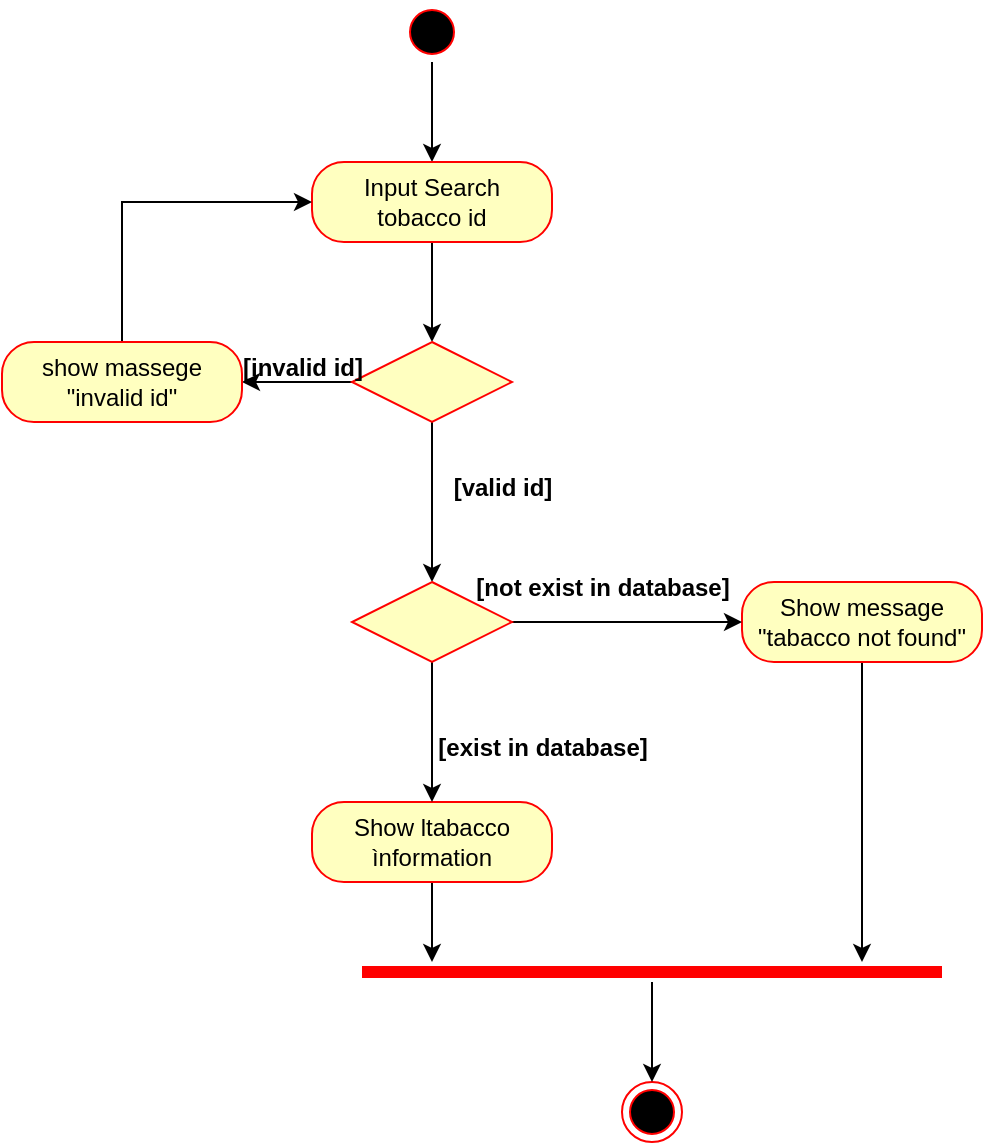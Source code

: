 <mxfile version="21.6.1" type="device" pages="2">
  <diagram name="Page-1" id="x_AlVSORfNbmBOWKtacg">
    <mxGraphModel dx="1036" dy="606" grid="1" gridSize="10" guides="1" tooltips="1" connect="1" arrows="1" fold="1" page="1" pageScale="1" pageWidth="850" pageHeight="1100" math="0" shadow="0">
      <root>
        <mxCell id="0" />
        <mxCell id="1" parent="0" />
        <mxCell id="3Cb5WV4ifFVafpPT9-FD-2" style="edgeStyle=orthogonalEdgeStyle;rounded=0;orthogonalLoop=1;jettySize=auto;html=1;exitX=0.5;exitY=1;exitDx=0;exitDy=0;entryX=0.5;entryY=0;entryDx=0;entryDy=0;" parent="1" source="wNARSVq773CqA9ZLCm-m-8" target="wNARSVq773CqA9ZLCm-m-10" edge="1">
          <mxGeometry relative="1" as="geometry" />
        </mxCell>
        <mxCell id="wNARSVq773CqA9ZLCm-m-8" value="" style="ellipse;html=1;shape=startState;fillColor=#000000;strokeColor=#ff0000;" parent="1" vertex="1">
          <mxGeometry x="230" y="30" width="30" height="30" as="geometry" />
        </mxCell>
        <mxCell id="wNARSVq773CqA9ZLCm-m-19" style="edgeStyle=orthogonalEdgeStyle;rounded=0;orthogonalLoop=1;jettySize=auto;html=1;exitX=0.5;exitY=1;exitDx=0;exitDy=0;entryX=0.5;entryY=0;entryDx=0;entryDy=0;" parent="1" source="wNARSVq773CqA9ZLCm-m-10" target="wNARSVq773CqA9ZLCm-m-12" edge="1">
          <mxGeometry relative="1" as="geometry" />
        </mxCell>
        <mxCell id="wNARSVq773CqA9ZLCm-m-10" value="Input Search&lt;br&gt;tobacco id" style="rounded=1;whiteSpace=wrap;html=1;arcSize=40;fontColor=#000000;fillColor=#ffffc0;strokeColor=#ff0000;" parent="1" vertex="1">
          <mxGeometry x="185" y="110" width="120" height="40" as="geometry" />
        </mxCell>
        <mxCell id="3Cb5WV4ifFVafpPT9-FD-5" style="edgeStyle=orthogonalEdgeStyle;rounded=0;orthogonalLoop=1;jettySize=auto;html=1;exitX=0;exitY=0.5;exitDx=0;exitDy=0;entryX=1;entryY=0.5;entryDx=0;entryDy=0;" parent="1" source="wNARSVq773CqA9ZLCm-m-12" target="3Cb5WV4ifFVafpPT9-FD-3" edge="1">
          <mxGeometry relative="1" as="geometry" />
        </mxCell>
        <mxCell id="3Cb5WV4ifFVafpPT9-FD-11" style="edgeStyle=orthogonalEdgeStyle;rounded=0;orthogonalLoop=1;jettySize=auto;html=1;exitX=0.5;exitY=1;exitDx=0;exitDy=0;entryX=0.5;entryY=0;entryDx=0;entryDy=0;" parent="1" source="wNARSVq773CqA9ZLCm-m-12" target="3Cb5WV4ifFVafpPT9-FD-8" edge="1">
          <mxGeometry relative="1" as="geometry" />
        </mxCell>
        <mxCell id="wNARSVq773CqA9ZLCm-m-12" value="" style="rhombus;whiteSpace=wrap;html=1;fontColor=#000000;fillColor=#ffffc0;strokeColor=#ff0000;" parent="1" vertex="1">
          <mxGeometry x="205" y="200" width="80" height="40" as="geometry" />
        </mxCell>
        <mxCell id="3Cb5WV4ifFVafpPT9-FD-17" style="edgeStyle=orthogonalEdgeStyle;rounded=0;orthogonalLoop=1;jettySize=auto;html=1;exitX=0.5;exitY=1;exitDx=0;exitDy=0;" parent="1" source="wNARSVq773CqA9ZLCm-m-20" edge="1">
          <mxGeometry relative="1" as="geometry">
            <mxPoint x="460" y="510" as="targetPoint" />
          </mxGeometry>
        </mxCell>
        <mxCell id="wNARSVq773CqA9ZLCm-m-20" value="Show message&lt;br&gt;&quot;tabacco not found&quot;" style="rounded=1;whiteSpace=wrap;html=1;arcSize=40;fontColor=#000000;fillColor=#ffffc0;strokeColor=#ff0000;" parent="1" vertex="1">
          <mxGeometry x="400" y="320" width="120" height="40" as="geometry" />
        </mxCell>
        <mxCell id="wNARSVq773CqA9ZLCm-m-28" value="" style="ellipse;html=1;shape=endState;fillColor=#000000;strokeColor=#ff0000;" parent="1" vertex="1">
          <mxGeometry x="340" y="570" width="30" height="30" as="geometry" />
        </mxCell>
        <mxCell id="3Cb5WV4ifFVafpPT9-FD-18" style="edgeStyle=orthogonalEdgeStyle;rounded=0;orthogonalLoop=1;jettySize=auto;html=1;exitX=0.5;exitY=1;exitDx=0;exitDy=0;" parent="1" source="wNARSVq773CqA9ZLCm-m-29" edge="1">
          <mxGeometry relative="1" as="geometry">
            <mxPoint x="245" y="510" as="targetPoint" />
          </mxGeometry>
        </mxCell>
        <mxCell id="wNARSVq773CqA9ZLCm-m-29" value="Show ltabacco&lt;br&gt;ìnformation" style="rounded=1;whiteSpace=wrap;html=1;arcSize=40;fontColor=#000000;fillColor=#ffffc0;strokeColor=#ff0000;" parent="1" vertex="1">
          <mxGeometry x="185" y="430" width="120" height="40" as="geometry" />
        </mxCell>
        <mxCell id="3Cb5WV4ifFVafpPT9-FD-7" style="edgeStyle=orthogonalEdgeStyle;rounded=0;orthogonalLoop=1;jettySize=auto;html=1;exitX=0.5;exitY=0;exitDx=0;exitDy=0;entryX=0;entryY=0.5;entryDx=0;entryDy=0;" parent="1" source="3Cb5WV4ifFVafpPT9-FD-3" target="wNARSVq773CqA9ZLCm-m-10" edge="1">
          <mxGeometry relative="1" as="geometry">
            <mxPoint x="180" y="130" as="targetPoint" />
            <Array as="points">
              <mxPoint x="90" y="130" />
            </Array>
          </mxGeometry>
        </mxCell>
        <mxCell id="3Cb5WV4ifFVafpPT9-FD-3" value="show massege&lt;br&gt;&quot;invalid id&quot;" style="rounded=1;whiteSpace=wrap;html=1;arcSize=40;fontColor=#000000;fillColor=#ffffc0;strokeColor=#ff0000;" parent="1" vertex="1">
          <mxGeometry x="30" y="200" width="120" height="40" as="geometry" />
        </mxCell>
        <mxCell id="3Cb5WV4ifFVafpPT9-FD-6" value="[invalid id]" style="text;align=center;fontStyle=1;verticalAlign=middle;spacingLeft=3;spacingRight=3;strokeColor=none;rotatable=0;points=[[0,0.5],[1,0.5]];portConstraint=eastwest;html=1;" parent="1" vertex="1">
          <mxGeometry x="140" y="200" width="80" height="26" as="geometry" />
        </mxCell>
        <mxCell id="3Cb5WV4ifFVafpPT9-FD-12" style="edgeStyle=orthogonalEdgeStyle;rounded=0;orthogonalLoop=1;jettySize=auto;html=1;exitX=1;exitY=0.5;exitDx=0;exitDy=0;entryX=0;entryY=0.5;entryDx=0;entryDy=0;" parent="1" source="3Cb5WV4ifFVafpPT9-FD-8" target="wNARSVq773CqA9ZLCm-m-20" edge="1">
          <mxGeometry relative="1" as="geometry" />
        </mxCell>
        <mxCell id="3Cb5WV4ifFVafpPT9-FD-13" style="edgeStyle=orthogonalEdgeStyle;rounded=0;orthogonalLoop=1;jettySize=auto;html=1;exitX=0.5;exitY=1;exitDx=0;exitDy=0;entryX=0.5;entryY=0;entryDx=0;entryDy=0;" parent="1" source="3Cb5WV4ifFVafpPT9-FD-8" target="wNARSVq773CqA9ZLCm-m-29" edge="1">
          <mxGeometry relative="1" as="geometry" />
        </mxCell>
        <mxCell id="3Cb5WV4ifFVafpPT9-FD-8" value="" style="rhombus;whiteSpace=wrap;html=1;fontColor=#000000;fillColor=#ffffc0;strokeColor=#ff0000;" parent="1" vertex="1">
          <mxGeometry x="205" y="320" width="80" height="40" as="geometry" />
        </mxCell>
        <mxCell id="3Cb5WV4ifFVafpPT9-FD-14" value="[valid id]" style="text;align=center;fontStyle=1;verticalAlign=middle;spacingLeft=3;spacingRight=3;strokeColor=none;rotatable=0;points=[[0,0.5],[1,0.5]];portConstraint=eastwest;html=1;" parent="1" vertex="1">
          <mxGeometry x="240" y="260" width="80" height="26" as="geometry" />
        </mxCell>
        <mxCell id="3Cb5WV4ifFVafpPT9-FD-19" value="" style="edgeStyle=orthogonalEdgeStyle;rounded=0;orthogonalLoop=1;jettySize=auto;html=1;" parent="1" source="3Cb5WV4ifFVafpPT9-FD-15" target="wNARSVq773CqA9ZLCm-m-28" edge="1">
          <mxGeometry relative="1" as="geometry" />
        </mxCell>
        <mxCell id="3Cb5WV4ifFVafpPT9-FD-15" value="" style="shape=line;html=1;strokeWidth=6;strokeColor=#ff0000;" parent="1" vertex="1">
          <mxGeometry x="210" y="510" width="290" height="10" as="geometry" />
        </mxCell>
        <mxCell id="3Cb5WV4ifFVafpPT9-FD-20" value="[not&amp;nbsp;exist in database]" style="text;align=center;fontStyle=1;verticalAlign=middle;spacingLeft=3;spacingRight=3;strokeColor=none;rotatable=0;points=[[0,0.5],[1,0.5]];portConstraint=eastwest;html=1;" parent="1" vertex="1">
          <mxGeometry x="290" y="310" width="80" height="26" as="geometry" />
        </mxCell>
        <mxCell id="3Cb5WV4ifFVafpPT9-FD-22" value="[exist in database]" style="text;align=center;fontStyle=1;verticalAlign=middle;spacingLeft=3;spacingRight=3;strokeColor=none;rotatable=0;points=[[0,0.5],[1,0.5]];portConstraint=eastwest;html=1;" parent="1" vertex="1">
          <mxGeometry x="260" y="390" width="80" height="26" as="geometry" />
        </mxCell>
      </root>
    </mxGraphModel>
  </diagram>
  <diagram id="1IVD9YQslpGo2RtqLkLd" name="Page-2">
    <mxGraphModel dx="1036" dy="606" grid="1" gridSize="10" guides="1" tooltips="1" connect="1" arrows="1" fold="1" page="1" pageScale="1" pageWidth="850" pageHeight="1100" math="0" shadow="0">
      <root>
        <mxCell id="0" />
        <mxCell id="1" parent="0" />
        <mxCell id="t3-NHMZojohIs2xP0wrp-1" value="002-Search By Id" style="shape=umlFrame;whiteSpace=wrap;html=1;pointerEvents=0;width=80;height=40;" vertex="1" parent="1">
          <mxGeometry x="50" y="30" width="850" height="800" as="geometry" />
        </mxCell>
        <mxCell id="t3-NHMZojohIs2xP0wrp-2" style="edgeStyle=orthogonalEdgeStyle;rounded=0;orthogonalLoop=1;jettySize=auto;html=1;exitX=0.5;exitY=0.5;exitDx=0;exitDy=0;exitPerimeter=0;entryX=0.507;entryY=0.567;entryDx=0;entryDy=0;entryPerimeter=0;endArrow=none;endFill=0;dashed=1;" edge="1" parent="1" source="t3-NHMZojohIs2xP0wrp-3" target="t3-NHMZojohIs2xP0wrp-14">
          <mxGeometry relative="1" as="geometry">
            <Array as="points">
              <mxPoint x="145" y="230" />
              <mxPoint x="145" y="230" />
            </Array>
          </mxGeometry>
        </mxCell>
        <mxCell id="t3-NHMZojohIs2xP0wrp-3" value="Staff" style="shape=umlActor;verticalLabelPosition=bottom;verticalAlign=top;html=1;" vertex="1" parent="1">
          <mxGeometry x="130" y="80" width="30" height="60" as="geometry" />
        </mxCell>
        <mxCell id="t3-NHMZojohIs2xP0wrp-4" style="edgeStyle=orthogonalEdgeStyle;rounded=0;orthogonalLoop=1;jettySize=auto;html=1;entryX=0.5;entryY=0;entryDx=0;entryDy=0;entryPerimeter=0;endArrow=none;endFill=0;dashed=1;" edge="1" parent="1" source="t3-NHMZojohIs2xP0wrp-5" target="t3-NHMZojohIs2xP0wrp-15">
          <mxGeometry relative="1" as="geometry" />
        </mxCell>
        <mxCell id="t3-NHMZojohIs2xP0wrp-5" value="Program" style="html=1;whiteSpace=wrap;" vertex="1" parent="1">
          <mxGeometry x="250" y="90" width="90" height="30" as="geometry" />
        </mxCell>
        <mxCell id="t3-NHMZojohIs2xP0wrp-6" style="edgeStyle=orthogonalEdgeStyle;rounded=0;orthogonalLoop=1;jettySize=auto;html=1;entryX=0.5;entryY=0;entryDx=0;entryDy=0;entryPerimeter=0;endArrow=none;endFill=0;dashed=1;" edge="1" parent="1" source="t3-NHMZojohIs2xP0wrp-7" target="t3-NHMZojohIs2xP0wrp-18">
          <mxGeometry relative="1" as="geometry" />
        </mxCell>
        <mxCell id="t3-NHMZojohIs2xP0wrp-7" value="Staff" style="html=1;whiteSpace=wrap;" vertex="1" parent="1">
          <mxGeometry x="370" y="90" width="90" height="30" as="geometry" />
        </mxCell>
        <mxCell id="t3-NHMZojohIs2xP0wrp-8" style="edgeStyle=orthogonalEdgeStyle;rounded=0;orthogonalLoop=1;jettySize=auto;html=1;exitX=0.5;exitY=1;exitDx=0;exitDy=0;entryX=0.4;entryY=0.005;entryDx=0;entryDy=0;entryPerimeter=0;endArrow=none;endFill=0;dashed=1;" edge="1" parent="1" source="t3-NHMZojohIs2xP0wrp-9" target="t3-NHMZojohIs2xP0wrp-27">
          <mxGeometry relative="1" as="geometry" />
        </mxCell>
        <mxCell id="t3-NHMZojohIs2xP0wrp-9" value="TobaccoBL" style="html=1;whiteSpace=wrap;" vertex="1" parent="1">
          <mxGeometry x="530" y="95" width="90" height="30" as="geometry" />
        </mxCell>
        <mxCell id="t3-NHMZojohIs2xP0wrp-10" style="edgeStyle=orthogonalEdgeStyle;rounded=0;orthogonalLoop=1;jettySize=auto;html=1;entryX=0.5;entryY=0;entryDx=0;entryDy=0;entryPerimeter=0;endArrow=none;endFill=0;dashed=1;" edge="1" parent="1" source="t3-NHMZojohIs2xP0wrp-11" target="t3-NHMZojohIs2xP0wrp-29">
          <mxGeometry relative="1" as="geometry" />
        </mxCell>
        <mxCell id="t3-NHMZojohIs2xP0wrp-11" value="TobaccoDAL" style="html=1;whiteSpace=wrap;" vertex="1" parent="1">
          <mxGeometry x="670" y="95" width="90" height="30" as="geometry" />
        </mxCell>
        <mxCell id="t3-NHMZojohIs2xP0wrp-12" style="edgeStyle=orthogonalEdgeStyle;rounded=0;orthogonalLoop=1;jettySize=auto;html=1;exitX=0.5;exitY=1;exitDx=0;exitDy=0;exitPerimeter=0;entryX=0.5;entryY=0.513;entryDx=0;entryDy=0;entryPerimeter=0;endArrow=none;endFill=0;dashed=1;" edge="1" parent="1" source="t3-NHMZojohIs2xP0wrp-13" target="t3-NHMZojohIs2xP0wrp-19">
          <mxGeometry relative="1" as="geometry" />
        </mxCell>
        <mxCell id="t3-NHMZojohIs2xP0wrp-13" value="DB" style="strokeWidth=2;html=1;shape=mxgraph.flowchart.database;whiteSpace=wrap;" vertex="1" parent="1">
          <mxGeometry x="820" y="90" width="60" height="60" as="geometry" />
        </mxCell>
        <mxCell id="t3-NHMZojohIs2xP0wrp-14" value="" style="shape=umlDestroy;whiteSpace=wrap;html=1;strokeWidth=3;targetShapes=umlLifeline;" vertex="1" parent="1">
          <mxGeometry x="130" y="780" width="30" height="30" as="geometry" />
        </mxCell>
        <mxCell id="t3-NHMZojohIs2xP0wrp-15" value="" style="html=1;points=[];perimeter=orthogonalPerimeter;outlineConnect=0;targetShapes=umlLifeline;portConstraint=eastwest;newEdgeStyle={&quot;edgeStyle&quot;:&quot;elbowEdgeStyle&quot;,&quot;elbow&quot;:&quot;vertical&quot;,&quot;curved&quot;:0,&quot;rounded&quot;:0};" vertex="1" parent="1">
          <mxGeometry x="290" y="170" width="10" height="600" as="geometry" />
        </mxCell>
        <mxCell id="t3-NHMZojohIs2xP0wrp-17" style="edgeStyle=elbowEdgeStyle;rounded=0;orthogonalLoop=1;jettySize=auto;html=1;elbow=vertical;curved=0;entryX=0.341;entryY=-0.008;entryDx=0;entryDy=0;entryPerimeter=0;endArrow=none;endFill=0;dashed=1;" edge="1" parent="1" source="t3-NHMZojohIs2xP0wrp-18" target="t3-NHMZojohIs2xP0wrp-40">
          <mxGeometry relative="1" as="geometry" />
        </mxCell>
        <mxCell id="t3-NHMZojohIs2xP0wrp-18" value="" style="html=1;points=[];perimeter=orthogonalPerimeter;outlineConnect=0;targetShapes=umlLifeline;portConstraint=eastwest;newEdgeStyle={&quot;edgeStyle&quot;:&quot;elbowEdgeStyle&quot;,&quot;elbow&quot;:&quot;vertical&quot;,&quot;curved&quot;:0,&quot;rounded&quot;:0};fillColor=#999999;" vertex="1" parent="1">
          <mxGeometry x="410" y="180" width="10" height="120" as="geometry" />
        </mxCell>
        <mxCell id="t3-NHMZojohIs2xP0wrp-19" value="" style="shape=umlDestroy;whiteSpace=wrap;html=1;strokeWidth=3;targetShapes=umlLifeline;" vertex="1" parent="1">
          <mxGeometry x="835" y="780" width="30" height="30" as="geometry" />
        </mxCell>
        <mxCell id="t3-NHMZojohIs2xP0wrp-27" value="" style="html=1;points=[];perimeter=orthogonalPerimeter;outlineConnect=0;targetShapes=umlLifeline;portConstraint=eastwest;newEdgeStyle={&quot;edgeStyle&quot;:&quot;elbowEdgeStyle&quot;,&quot;elbow&quot;:&quot;vertical&quot;,&quot;curved&quot;:0,&quot;rounded&quot;:0};fillColor=#808080;" vertex="1" parent="1">
          <mxGeometry x="570" y="455" width="10" height="95" as="geometry" />
        </mxCell>
        <mxCell id="t3-NHMZojohIs2xP0wrp-28" value="NewTobaccoBL()" style="html=1;verticalAlign=bottom;endArrow=block;edgeStyle=elbowEdgeStyle;elbow=vertical;curved=0;rounded=0;exitX=1;exitY=0.443;exitDx=0;exitDy=0;exitPerimeter=0;" edge="1" parent="1">
          <mxGeometry width="80" relative="1" as="geometry">
            <mxPoint x="300" y="460.23" as="sourcePoint" />
            <mxPoint x="570" y="460" as="targetPoint" />
          </mxGeometry>
        </mxCell>
        <mxCell id="t3-NHMZojohIs2xP0wrp-29" value="" style="html=1;points=[];perimeter=orthogonalPerimeter;outlineConnect=0;targetShapes=umlLifeline;portConstraint=eastwest;newEdgeStyle={&quot;edgeStyle&quot;:&quot;elbowEdgeStyle&quot;,&quot;elbow&quot;:&quot;vertical&quot;,&quot;curved&quot;:0,&quot;rounded&quot;:0};fillColor=#FFFFFF;" vertex="1" parent="1">
          <mxGeometry x="710" y="460" width="10" height="80" as="geometry" />
        </mxCell>
        <mxCell id="t3-NHMZojohIs2xP0wrp-30" value="GetById()" style="html=1;verticalAlign=bottom;endArrow=block;edgeStyle=elbowEdgeStyle;elbow=vertical;curved=0;rounded=0;entryX=0;entryY=0.143;entryDx=0;entryDy=0;entryPerimeter=0;" edge="1" parent="1" target="t3-NHMZojohIs2xP0wrp-29">
          <mxGeometry width="80" relative="1" as="geometry">
            <mxPoint x="580" y="470" as="sourcePoint" />
            <mxPoint x="650" y="470" as="targetPoint" />
          </mxGeometry>
        </mxCell>
        <mxCell id="t3-NHMZojohIs2xP0wrp-31" value="GetById()" style="html=1;verticalAlign=bottom;endArrow=block;edgeStyle=elbowEdgeStyle;elbow=horizontal;curved=0;rounded=0;entryX=0;entryY=0.143;entryDx=0;entryDy=0;entryPerimeter=0;" edge="1" parent="1">
          <mxGeometry width="80" relative="1" as="geometry">
            <mxPoint x="720" y="480" as="sourcePoint" />
            <mxPoint x="850" y="480" as="targetPoint" />
          </mxGeometry>
        </mxCell>
        <mxCell id="t3-NHMZojohIs2xP0wrp-32" value="" style="html=1;verticalAlign=bottom;endArrow=none;edgeStyle=elbowEdgeStyle;elbow=vertical;curved=0;rounded=0;startArrow=block;startFill=1;endFill=0;" edge="1" parent="1" source="t3-NHMZojohIs2xP0wrp-29">
          <mxGeometry width="80" relative="1" as="geometry">
            <mxPoint x="730" y="520" as="sourcePoint" />
            <mxPoint x="850" y="520" as="targetPoint" />
          </mxGeometry>
        </mxCell>
        <mxCell id="t3-NHMZojohIs2xP0wrp-33" value="" style="html=1;verticalAlign=bottom;endArrow=none;edgeStyle=elbowEdgeStyle;elbow=vertical;curved=0;rounded=0;startArrow=block;startFill=1;endFill=0;" edge="1" parent="1">
          <mxGeometry width="80" relative="1" as="geometry">
            <mxPoint x="580" y="529" as="sourcePoint" />
            <mxPoint x="710" y="529" as="targetPoint" />
          </mxGeometry>
        </mxCell>
        <mxCell id="t3-NHMZojohIs2xP0wrp-34" value="" style="html=1;verticalAlign=bottom;endArrow=none;edgeStyle=elbowEdgeStyle;elbow=vertical;curved=0;rounded=0;exitX=1;exitY=0.443;exitDx=0;exitDy=0;exitPerimeter=0;endFill=0;startArrow=block;startFill=1;" edge="1" parent="1">
          <mxGeometry width="80" relative="1" as="geometry">
            <mxPoint x="300" y="540" as="sourcePoint" />
            <mxPoint x="570" y="540" as="targetPoint" />
          </mxGeometry>
        </mxCell>
        <mxCell id="t3-NHMZojohIs2xP0wrp-35" value="" style="endArrow=classic;html=1;rounded=0;" edge="1" parent="1">
          <mxGeometry relative="1" as="geometry">
            <mxPoint x="300" y="570" as="sourcePoint" />
            <mxPoint x="300" y="630" as="targetPoint" />
            <Array as="points">
              <mxPoint x="330" y="570" />
              <mxPoint x="330" y="630" />
              <mxPoint x="320" y="630" />
            </Array>
          </mxGeometry>
        </mxCell>
        <mxCell id="t3-NHMZojohIs2xP0wrp-36" value="msg: Tobacco not found" style="edgeLabel;resizable=0;html=1;align=center;verticalAlign=middle;" connectable="0" vertex="1" parent="t3-NHMZojohIs2xP0wrp-35">
          <mxGeometry relative="1" as="geometry">
            <mxPoint x="30" as="offset" />
          </mxGeometry>
        </mxCell>
        <mxCell id="t3-NHMZojohIs2xP0wrp-37" value="" style="endArrow=classic;html=1;rounded=0;" edge="1" parent="1">
          <mxGeometry relative="1" as="geometry">
            <mxPoint x="300" y="650" as="sourcePoint" />
            <mxPoint x="300" y="710" as="targetPoint" />
            <Array as="points">
              <mxPoint x="330" y="650" />
              <mxPoint x="330" y="710" />
              <mxPoint x="320" y="710" />
            </Array>
          </mxGeometry>
        </mxCell>
        <mxCell id="t3-NHMZojohIs2xP0wrp-38" value="Show Tobacco" style="edgeLabel;resizable=0;html=1;align=center;verticalAlign=middle;" connectable="0" vertex="1" parent="t3-NHMZojohIs2xP0wrp-37">
          <mxGeometry relative="1" as="geometry">
            <mxPoint x="20" as="offset" />
          </mxGeometry>
        </mxCell>
        <mxCell id="t3-NHMZojohIs2xP0wrp-39" value="ref" style="shape=umlFrame;whiteSpace=wrap;html=1;pointerEvents=0;" vertex="1" parent="1">
          <mxGeometry x="120" y="190" width="340" height="100" as="geometry" />
        </mxCell>
        <mxCell id="t3-NHMZojohIs2xP0wrp-40" value="alt" style="shape=umlFrame;whiteSpace=wrap;html=1;pointerEvents=0;" vertex="1" parent="1">
          <mxGeometry x="180" y="500" width="690" height="270" as="geometry" />
        </mxCell>
        <mxCell id="t3-NHMZojohIs2xP0wrp-41" style="edgeStyle=elbowEdgeStyle;rounded=0;orthogonalLoop=1;jettySize=auto;html=1;elbow=vertical;curved=0;endArrow=none;endFill=0;dashed=1;" edge="1" parent="1">
          <mxGeometry relative="1" as="geometry">
            <mxPoint x="294.5" y="770" as="sourcePoint" />
            <mxPoint x="295" y="800" as="targetPoint" />
          </mxGeometry>
        </mxCell>
        <mxCell id="t3-NHMZojohIs2xP0wrp-42" style="edgeStyle=elbowEdgeStyle;rounded=0;orthogonalLoop=1;jettySize=auto;html=1;elbow=vertical;curved=0;endArrow=none;endFill=0;dashed=1;" edge="1" parent="1">
          <mxGeometry relative="1" as="geometry">
            <mxPoint x="574.5" y="550" as="sourcePoint" />
            <mxPoint x="575" y="800" as="targetPoint" />
          </mxGeometry>
        </mxCell>
        <mxCell id="t3-NHMZojohIs2xP0wrp-43" style="edgeStyle=elbowEdgeStyle;rounded=0;orthogonalLoop=1;jettySize=auto;html=1;elbow=vertical;curved=0;endArrow=none;endFill=0;dashed=1;" edge="1" parent="1">
          <mxGeometry relative="1" as="geometry">
            <mxPoint x="714.5" y="540" as="sourcePoint" />
            <mxPoint x="715" y="800" as="targetPoint" />
          </mxGeometry>
        </mxCell>
        <mxCell id="t3-NHMZojohIs2xP0wrp-44" value="[result=null]" style="text;html=1;strokeColor=none;fillColor=none;align=center;verticalAlign=middle;whiteSpace=wrap;rounded=0;" vertex="1" parent="1">
          <mxGeometry x="200" y="580" width="60" height="30" as="geometry" />
        </mxCell>
        <mxCell id="t3-NHMZojohIs2xP0wrp-45" value="[result a tobacco]" style="text;html=1;strokeColor=none;fillColor=none;align=center;verticalAlign=middle;whiteSpace=wrap;rounded=0;" vertex="1" parent="1">
          <mxGeometry x="200" y="670" width="60" height="30" as="geometry" />
        </mxCell>
        <mxCell id="t3-NHMZojohIs2xP0wrp-46" value="001-Login" style="text;html=1;strokeColor=none;fillColor=none;align=center;verticalAlign=middle;whiteSpace=wrap;rounded=0;" vertex="1" parent="1">
          <mxGeometry x="180" y="225" width="60" height="30" as="geometry" />
        </mxCell>
        <mxCell id="t3-NHMZojohIs2xP0wrp-47" value="input tobacco id" style="html=1;verticalAlign=bottom;endArrow=block;edgeStyle=elbowEdgeStyle;elbow=vertical;curved=0;rounded=0;" edge="1" parent="1">
          <mxGeometry width="80" relative="1" as="geometry">
            <mxPoint x="150" y="320" as="sourcePoint" />
            <mxPoint x="290" y="320" as="targetPoint" />
          </mxGeometry>
        </mxCell>
        <mxCell id="t3-NHMZojohIs2xP0wrp-48" value="[invalid]" style="text;html=1;strokeColor=none;fillColor=none;align=center;verticalAlign=middle;whiteSpace=wrap;rounded=0;" vertex="1" parent="1">
          <mxGeometry x="180" y="340" width="60" height="30" as="geometry" />
        </mxCell>
        <mxCell id="t3-NHMZojohIs2xP0wrp-49" value="" style="endArrow=classic;html=1;rounded=0;" edge="1" parent="1">
          <mxGeometry relative="1" as="geometry">
            <mxPoint x="300" y="340" as="sourcePoint" />
            <mxPoint x="300" y="400" as="targetPoint" />
            <Array as="points">
              <mxPoint x="330" y="340" />
              <mxPoint x="330" y="400" />
              <mxPoint x="320" y="400" />
            </Array>
          </mxGeometry>
        </mxCell>
        <mxCell id="t3-NHMZojohIs2xP0wrp-50" value="msg: Invalid id" style="edgeLabel;resizable=0;html=1;align=center;verticalAlign=middle;" connectable="0" vertex="1" parent="t3-NHMZojohIs2xP0wrp-49">
          <mxGeometry relative="1" as="geometry">
            <mxPoint x="30" as="offset" />
          </mxGeometry>
        </mxCell>
        <mxCell id="t3-NHMZojohIs2xP0wrp-51" value="Loop" style="shape=umlFrame;whiteSpace=wrap;html=1;pointerEvents=0;" vertex="1" parent="1">
          <mxGeometry x="80" y="300" width="320" height="120" as="geometry" />
        </mxCell>
      </root>
    </mxGraphModel>
  </diagram>
</mxfile>

